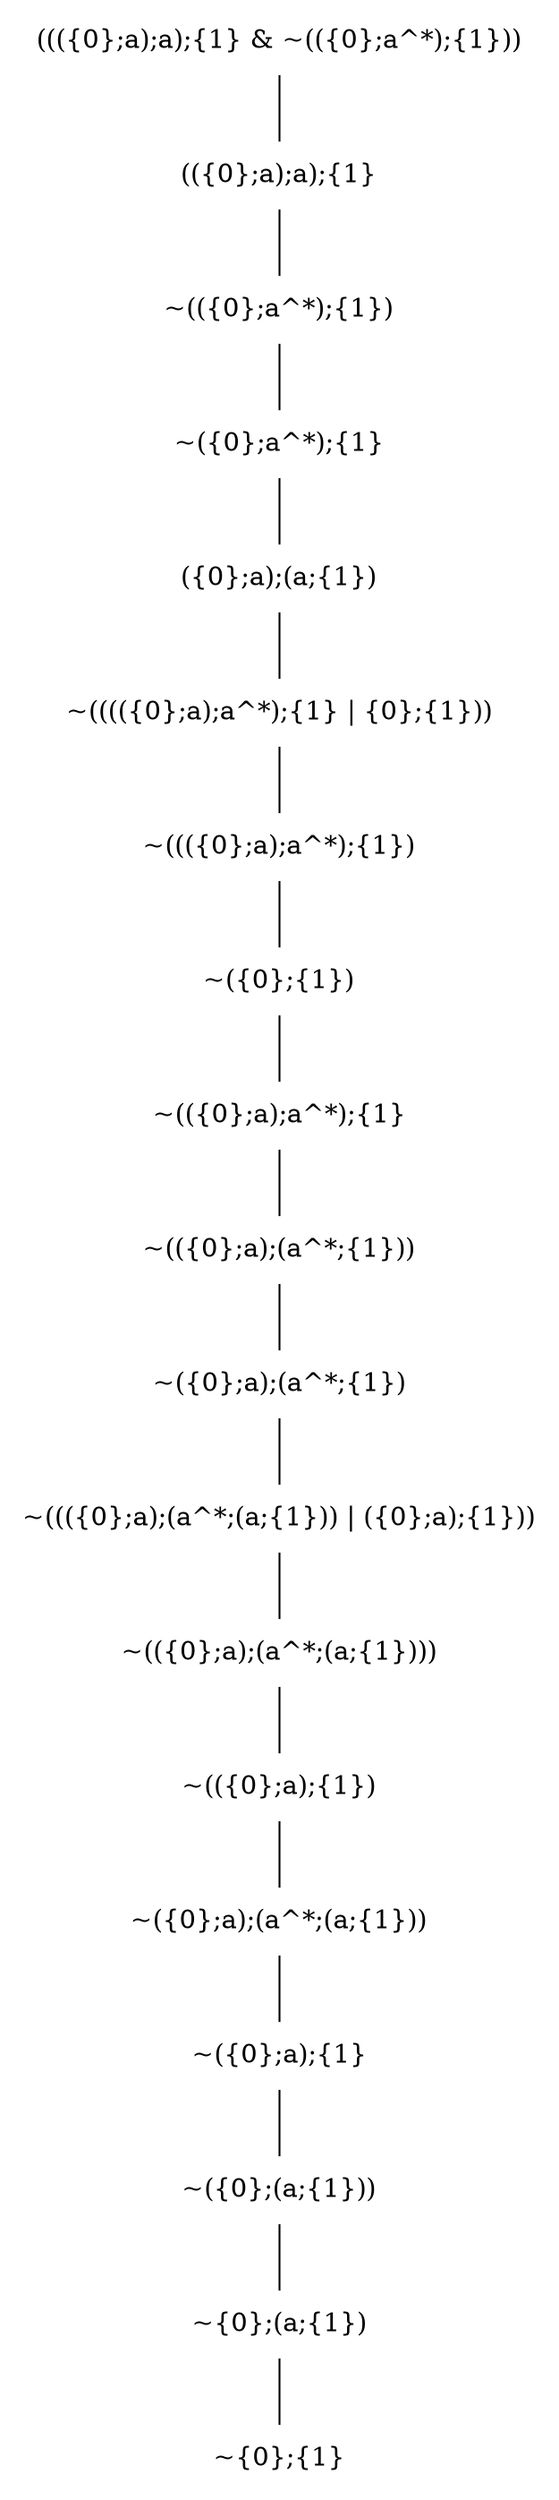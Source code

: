 graph {
node[shape="plaintext"]
N0x134640280[label="((({0};a);a);{1} & ~(({0};a^*);{1}))"];
N0x134637f20[label="(({0};a);a);{1}"];
N0x134622a40[label="~(({0};a^*);{1})"];
N0x13462b830[label="~({0};a^*);{1}"];
N0x134622ca0[label="({0};a);(a;{1})"];
N0x134623e20[label="~(((({0};a);a^*);{1} | {0};{1}))"];
N0x13463f5c0[label="~((({0};a);a^*);{1})"];
N0x134636a00[label="~({0};{1})"];
N0x134638ac0[label="~(({0};a);a^*);{1}"];
N0x1346301c0[label="~(({0};a);(a^*;{1}))"];
N0x13462fa30[label="~({0};a);(a^*;{1})"];
N0x134631360[label="~((({0};a);(a^*;(a;{1})) | ({0};a);{1}))"];
N0x134640e20[label="~(({0};a);(a^*;(a;{1})))"];
N0x134642eb0[label="~(({0};a);{1})"];
N0x134642cb0[label="~({0};a);(a^*;(a;{1}))"];
N0x134642de0[label="~({0};a);{1}"];
N0x134642e20[label="~({0};(a;{1}))"];
N0x134642fe0[label="~{0};(a;{1})"];
N0x13463b690[label="~{0};{1}"];
N0x134642fe0 -- N0x13463b690;
N0x134642e20 -- N0x134642fe0;
N0x134642de0 -- N0x134642e20;
N0x134642cb0 -- N0x134642de0;
N0x134642eb0 -- N0x134642cb0;
N0x134640e20 -- N0x134642eb0;
N0x134631360 -- N0x134640e20;
N0x13462fa30 -- N0x134631360;
N0x1346301c0 -- N0x13462fa30;
N0x134638ac0 -- N0x1346301c0;
N0x134636a00 -- N0x134638ac0;
N0x13463f5c0 -- N0x134636a00;
N0x134623e20 -- N0x13463f5c0;
N0x134622ca0 -- N0x134623e20;
N0x13462b830 -- N0x134622ca0;
N0x134622a40 -- N0x13462b830;
N0x134637f20 -- N0x134622a40;
N0x134640280 -- N0x134637f20;
}
